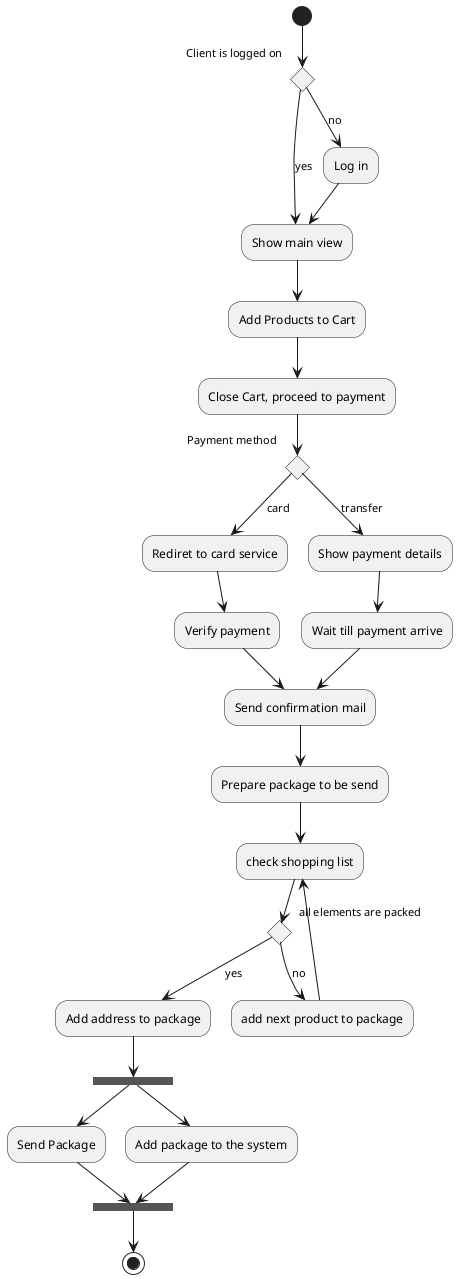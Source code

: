 @startuml

(*) --> if "Client is logged on" then 
        -->[yes] "Show main view"
    else 
        -->[no] "Log in"
        --> "Show main view"
    endif 
    --> "Add Products to Cart"
    --> "Close Cart, proceed to payment"
    --> if "Payment method" then
        -->[card] "Rediret to card service"
        --> Verify payment 
        --> "Send confirmation mail"
        else
        -->[transfer] "Show payment details"
        --> "Wait till payment arrive"
        --> "Send confirmation mail"
    "Send confirmation mail" --> "Prepare package to be send"
    --> "check shopping list"
    --> if "all elements are packed"
        -->[no] "add next product to package"
        --> "check shopping list"
        else 
        -->[yes] "Add address to package"
        --> ===A=== 
        --> "Send Package" 
        --> ===A2===
        ===A=== --> "Add package to the system" 
        --> ===A2===
        --> (*)
    


@enduml